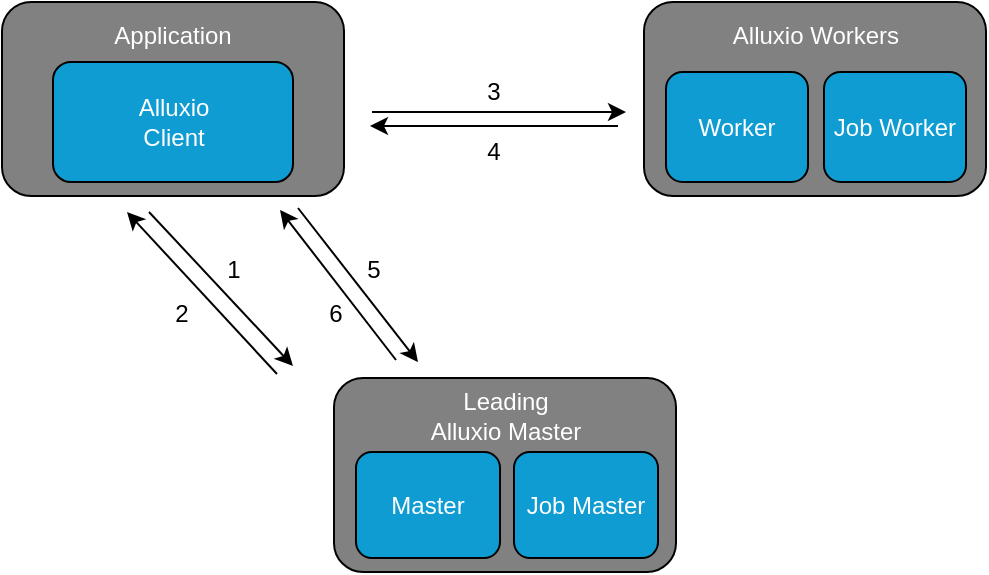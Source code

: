 <mxfile version="20.2.8" type="github"><diagram id="R8gfX2kJp3bUNgBtq2-Y" name="第 1 页"><mxGraphModel dx="1240" dy="756" grid="0" gridSize="10" guides="1" tooltips="1" connect="1" arrows="1" fold="1" page="1" pageScale="1" pageWidth="827" pageHeight="1169" math="0" shadow="0"><root><mxCell id="0"/><mxCell id="1" parent="0"/><mxCell id="f_0assqTDU02tBPkIdf6-1" value="" style="rounded=1;whiteSpace=wrap;html=1;fillColor=#818181;" parent="1" vertex="1"><mxGeometry x="160" y="217" width="171" height="97" as="geometry"/></mxCell><mxCell id="f_0assqTDU02tBPkIdf6-2" value="" style="rounded=1;whiteSpace=wrap;html=1;fillColor=#818181;" parent="1" vertex="1"><mxGeometry x="326" y="405" width="171" height="97" as="geometry"/></mxCell><mxCell id="f_0assqTDU02tBPkIdf6-3" value="" style="rounded=1;whiteSpace=wrap;html=1;fillColor=#818181;" parent="1" vertex="1"><mxGeometry x="481" y="217" width="171" height="97" as="geometry"/></mxCell><mxCell id="f_0assqTDU02tBPkIdf6-4" value="" style="endArrow=classic;html=1;rounded=0;" parent="1" edge="1"><mxGeometry width="50" height="50" relative="1" as="geometry"><mxPoint x="345" y="272" as="sourcePoint"/><mxPoint x="472" y="272" as="targetPoint"/></mxGeometry></mxCell><mxCell id="f_0assqTDU02tBPkIdf6-5" value="" style="endArrow=classic;html=1;rounded=0;" parent="1" edge="1"><mxGeometry width="50" height="50" relative="1" as="geometry"><mxPoint x="468" y="279" as="sourcePoint"/><mxPoint x="344" y="279" as="targetPoint"/></mxGeometry></mxCell><mxCell id="f_0assqTDU02tBPkIdf6-6" value="" style="rounded=1;whiteSpace=wrap;html=1;fillColor=#0f9cd3;" parent="1" vertex="1"><mxGeometry x="185.5" y="247" width="120" height="60" as="geometry"/></mxCell><mxCell id="f_0assqTDU02tBPkIdf6-7" value="Worker" style="rounded=1;whiteSpace=wrap;html=1;fillColor=#0F9CD3;fontColor=#FFFFFF;" parent="1" vertex="1"><mxGeometry x="492" y="252" width="71" height="55" as="geometry"/></mxCell><mxCell id="f_0assqTDU02tBPkIdf6-8" value="Job Worker" style="rounded=1;whiteSpace=wrap;html=1;fillColor=#0F9CD3;fontColor=#FFFFFF;" parent="1" vertex="1"><mxGeometry x="571" y="252" width="71" height="55" as="geometry"/></mxCell><mxCell id="f_0assqTDU02tBPkIdf6-10" value="&lt;font color=&quot;#ffffff&quot;&gt;Job Master&lt;/font&gt;" style="rounded=1;whiteSpace=wrap;html=1;fillColor=#0F9CD3;" parent="1" vertex="1"><mxGeometry x="416" y="442" width="72" height="53" as="geometry"/></mxCell><mxCell id="f_0assqTDU02tBPkIdf6-11" value="&lt;font color=&quot;#ffffff&quot;&gt;Master&lt;/font&gt;" style="rounded=1;whiteSpace=wrap;html=1;fillColor=#0F9CD3;" parent="1" vertex="1"><mxGeometry x="337" y="442" width="72" height="53" as="geometry"/></mxCell><mxCell id="f_0assqTDU02tBPkIdf6-12" value="Application" style="text;html=1;align=center;verticalAlign=middle;whiteSpace=wrap;rounded=0;fontColor=#FFFFFF;" parent="1" vertex="1"><mxGeometry x="207.25" y="221" width="76.5" height="26" as="geometry"/></mxCell><mxCell id="f_0assqTDU02tBPkIdf6-13" value="Alluxio Client" style="text;html=1;strokeColor=none;fillColor=none;align=center;verticalAlign=middle;whiteSpace=wrap;rounded=0;fontColor=#FFFFFF;" parent="1" vertex="1"><mxGeometry x="216" y="262" width="60" height="30" as="geometry"/></mxCell><mxCell id="f_0assqTDU02tBPkIdf6-14" value="Alluxio Workers" style="text;html=1;strokeColor=none;fillColor=none;align=center;verticalAlign=middle;whiteSpace=wrap;rounded=0;fontColor=#FFFFFF;" parent="1" vertex="1"><mxGeometry x="519.5" y="219" width="94" height="30" as="geometry"/></mxCell><mxCell id="fbc64Sp-DXA3yJUkZxlY-1" value="Leading Alluxio Master" style="text;html=1;strokeColor=none;fillColor=none;align=center;verticalAlign=middle;whiteSpace=wrap;rounded=0;fontColor=#FFFFFF;" parent="1" vertex="1"><mxGeometry x="370.75" y="409" width="81.5" height="30" as="geometry"/></mxCell><mxCell id="fbc64Sp-DXA3yJUkZxlY-2" value="" style="endArrow=classic;html=1;rounded=0;" parent="1" edge="1"><mxGeometry width="50" height="50" relative="1" as="geometry"><mxPoint x="297.5" y="403" as="sourcePoint"/><mxPoint x="222.5" y="322" as="targetPoint"/></mxGeometry></mxCell><mxCell id="fbc64Sp-DXA3yJUkZxlY-3" value="" style="endArrow=classic;html=1;rounded=0;" parent="1" edge="1"><mxGeometry width="50" height="50" relative="1" as="geometry"><mxPoint x="233.5" y="322" as="sourcePoint"/><mxPoint x="305.5" y="399" as="targetPoint"/></mxGeometry></mxCell><mxCell id="fbc64Sp-DXA3yJUkZxlY-5" value="2" style="text;html=1;strokeColor=none;fillColor=none;align=center;verticalAlign=middle;whiteSpace=wrap;rounded=0;fontColor=#000000;" parent="1" vertex="1"><mxGeometry x="220" y="358" width="60" height="30" as="geometry"/></mxCell><mxCell id="fbc64Sp-DXA3yJUkZxlY-6" value="1" style="text;html=1;strokeColor=none;fillColor=none;align=center;verticalAlign=middle;whiteSpace=wrap;rounded=0;fontColor=#000000;" parent="1" vertex="1"><mxGeometry x="245.5" y="336" width="60" height="30" as="geometry"/></mxCell><mxCell id="fbc64Sp-DXA3yJUkZxlY-7" value="3" style="text;html=1;strokeColor=none;fillColor=none;align=center;verticalAlign=middle;whiteSpace=wrap;rounded=0;fontColor=#000000;" parent="1" vertex="1"><mxGeometry x="376" y="247" width="60" height="30" as="geometry"/></mxCell><mxCell id="fbc64Sp-DXA3yJUkZxlY-8" value="4" style="text;html=1;strokeColor=none;fillColor=none;align=center;verticalAlign=middle;whiteSpace=wrap;rounded=0;fontColor=#000000;" parent="1" vertex="1"><mxGeometry x="376" y="277" width="60" height="30" as="geometry"/></mxCell><mxCell id="IRXazmFKwiQnoj0XAraA-1" value="" style="endArrow=classic;html=1;rounded=0;" parent="1" edge="1"><mxGeometry width="50" height="50" relative="1" as="geometry"><mxPoint x="357" y="396" as="sourcePoint"/><mxPoint x="299" y="321" as="targetPoint"/></mxGeometry></mxCell><mxCell id="IRXazmFKwiQnoj0XAraA-2" value="" style="endArrow=classic;html=1;rounded=0;" parent="1" edge="1"><mxGeometry width="50" height="50" relative="1" as="geometry"><mxPoint x="308" y="320" as="sourcePoint"/><mxPoint x="368" y="397" as="targetPoint"/></mxGeometry></mxCell><mxCell id="IRXazmFKwiQnoj0XAraA-3" value="5" style="text;html=1;strokeColor=none;fillColor=none;align=center;verticalAlign=middle;whiteSpace=wrap;rounded=0;" parent="1" vertex="1"><mxGeometry x="316" y="336" width="60" height="30" as="geometry"/></mxCell><mxCell id="IRXazmFKwiQnoj0XAraA-4" value="6" style="text;html=1;strokeColor=none;fillColor=none;align=center;verticalAlign=middle;whiteSpace=wrap;rounded=0;" parent="1" vertex="1"><mxGeometry x="296.75" y="358" width="60" height="30" as="geometry"/></mxCell></root></mxGraphModel></diagram></mxfile>